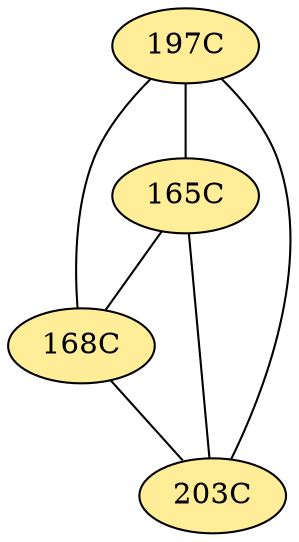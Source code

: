 // The Round Table
graph {
	"197C" [fillcolor="#FFED97" style=radial]
	"165C" [fillcolor="#FFED97" style=radial]
	"197C" -- "165C" [penwidth=1]
	"197C" [fillcolor="#FFED97" style=radial]
	"168C" [fillcolor="#FFED97" style=radial]
	"197C" -- "168C" [penwidth=1]
	"197C" [fillcolor="#FFED97" style=radial]
	"203C" [fillcolor="#FFED97" style=radial]
	"197C" -- "203C" [penwidth=1]
	"165C" [fillcolor="#FFED97" style=radial]
	"203C" [fillcolor="#FFED97" style=radial]
	"165C" -- "203C" [penwidth=1]
	"165C" [fillcolor="#FFED97" style=radial]
	"168C" [fillcolor="#FFED97" style=radial]
	"165C" -- "168C" [penwidth=1]
	"168C" [fillcolor="#FFED97" style=radial]
	"203C" [fillcolor="#FFED97" style=radial]
	"168C" -- "203C" [penwidth=1]
}
